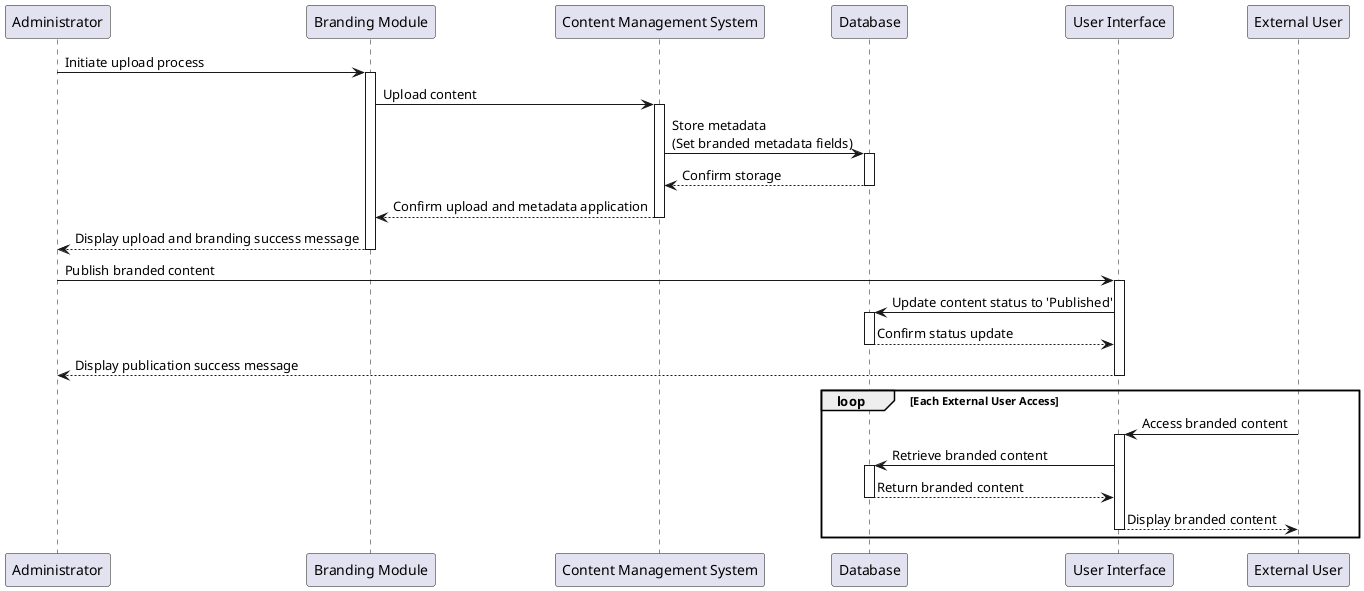@startuml
participant Administrator as admin
participant "Branding Module" as branding
participant "Content Management System" as CMS
participant "Database" as DB
participant "User Interface" as UI
participant "External User" as user

admin -> branding: Initiate upload process
activate branding
branding -> CMS: Upload content
activate CMS
CMS -> DB: Store metadata\n(Set branded metadata fields)
activate DB
DB --> CMS: Confirm storage
deactivate DB
CMS --> branding: Confirm upload and metadata application
deactivate CMS
branding --> admin: Display upload and branding success message
deactivate branding

admin -> UI: Publish branded content
activate UI
UI -> DB: Update content status to 'Published'
activate DB
DB --> UI: Confirm status update
deactivate DB
UI --> admin: Display publication success message
deactivate UI

loop Each External User Access
    user -> UI: Access branded content
    activate UI
    UI -> DB: Retrieve branded content
    activate DB
    DB --> UI: Return branded content
    deactivate DB
    UI --> user: Display branded content
    deactivate UI
end

@enduml